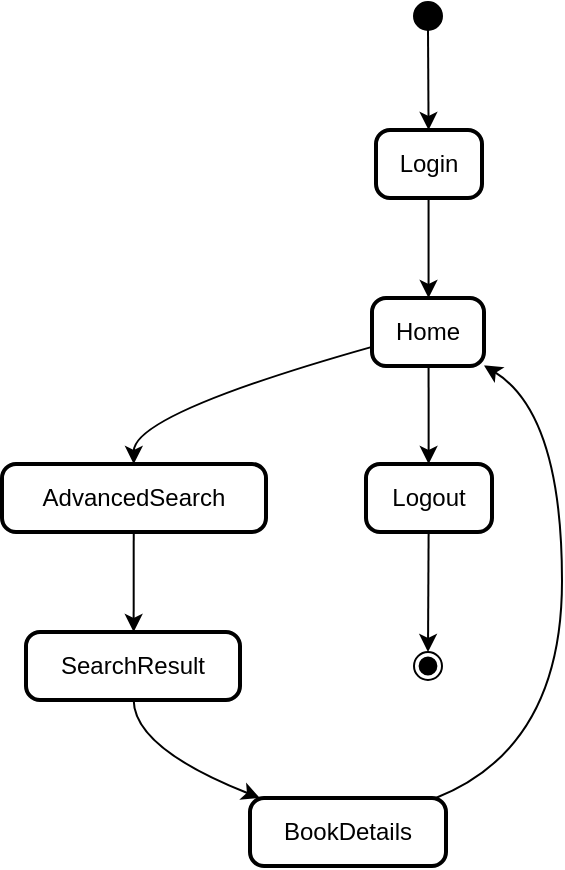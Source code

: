 <mxfile version="22.0.8" type="github">
  <diagram name="第 1 页" id="ojNsFYj9DoFZjEfvvMVM">
    <mxGraphModel>
      <root>
        <mxCell id="0" />
        <mxCell id="1" parent="0" />
        <mxCell id="2" value="" style="ellipse;fillColor=strokeColor;" vertex="1" parent="1">
          <mxGeometry x="214" y="8" width="14" height="14" as="geometry" />
        </mxCell>
        <mxCell id="3" value="Login" style="rounded=1;absoluteArcSize=1;arcSize=14;whiteSpace=wrap;strokeWidth=2;" vertex="1" parent="1">
          <mxGeometry x="195" y="72" width="53" height="34" as="geometry" />
        </mxCell>
        <mxCell id="4" value="Home" style="rounded=1;absoluteArcSize=1;arcSize=14;whiteSpace=wrap;strokeWidth=2;" vertex="1" parent="1">
          <mxGeometry x="193" y="156" width="56" height="34" as="geometry" />
        </mxCell>
        <mxCell id="5" value="AdvancedSearch" style="rounded=1;absoluteArcSize=1;arcSize=14;whiteSpace=wrap;strokeWidth=2;" vertex="1" parent="1">
          <mxGeometry x="8" y="239" width="132" height="34" as="geometry" />
        </mxCell>
        <mxCell id="6" value="SearchResult" style="rounded=1;absoluteArcSize=1;arcSize=14;whiteSpace=wrap;strokeWidth=2;" vertex="1" parent="1">
          <mxGeometry x="20" y="323" width="107" height="34" as="geometry" />
        </mxCell>
        <mxCell id="7" value="BookDetails" style="rounded=1;absoluteArcSize=1;arcSize=14;whiteSpace=wrap;strokeWidth=2;" vertex="1" parent="1">
          <mxGeometry x="132" y="406" width="98" height="34" as="geometry" />
        </mxCell>
        <mxCell id="8" value="Logout" style="rounded=1;absoluteArcSize=1;arcSize=14;whiteSpace=wrap;strokeWidth=2;" vertex="1" parent="1">
          <mxGeometry x="190" y="239" width="63" height="34" as="geometry" />
        </mxCell>
        <mxCell id="9" value="" style="ellipse;shape=endState;fillColor=strokeColor;" vertex="1" parent="1">
          <mxGeometry x="214" y="333" width="14" height="14" as="geometry" />
        </mxCell>
        <mxCell id="10" value="" style="curved=1;startArrow=none;;exitX=0.522;exitY=1;entryX=0.496;entryY=0;" edge="1" parent="1" source="2" target="3">
          <mxGeometry relative="1" as="geometry">
            <Array as="points" />
          </mxGeometry>
        </mxCell>
        <mxCell id="11" value="" style="curved=1;startArrow=none;;exitX=0.496;exitY=0.988;entryX=0.505;entryY=-0.012;" edge="1" parent="1" source="3" target="4">
          <mxGeometry relative="1" as="geometry">
            <Array as="points" />
          </mxGeometry>
        </mxCell>
        <mxCell id="12" value="" style="curved=1;startArrow=none;;exitX=0.005;exitY=0.716;entryX=0.499;entryY=0.006;" edge="1" parent="1" source="4" target="5">
          <mxGeometry relative="1" as="geometry">
            <Array as="points">
              <mxPoint x="74" y="214" />
            </Array>
          </mxGeometry>
        </mxCell>
        <mxCell id="13" value="" style="curved=1;startArrow=none;;exitX=0.499;exitY=0.994;entryX=0.503;entryY=-0.006;" edge="1" parent="1" source="5" target="6">
          <mxGeometry relative="1" as="geometry">
            <Array as="points" />
          </mxGeometry>
        </mxCell>
        <mxCell id="14" value="" style="curved=1;startArrow=none;;exitX=0.503;exitY=0.982;entryX=0.06;entryY=0.011;" edge="1" parent="1" source="6" target="7">
          <mxGeometry relative="1" as="geometry">
            <Array as="points">
              <mxPoint x="74" y="381" />
            </Array>
          </mxGeometry>
        </mxCell>
        <mxCell id="15" value="" style="curved=1;startArrow=none;;exitX=0.938;exitY=0.011;entryX=0.984;entryY=0.976;" edge="1" parent="1" source="7" target="4">
          <mxGeometry relative="1" as="geometry">
            <Array as="points">
              <mxPoint x="288" y="381" />
              <mxPoint x="288" y="214" />
            </Array>
          </mxGeometry>
        </mxCell>
        <mxCell id="16" value="" style="curved=1;startArrow=none;;exitX=0.505;exitY=0.976;entryX=0.497;entryY=0.006;" edge="1" parent="1" source="4" target="8">
          <mxGeometry relative="1" as="geometry">
            <Array as="points" />
          </mxGeometry>
        </mxCell>
        <mxCell id="17" value="" style="curved=1;startArrow=none;;exitX=0.497;exitY=0.994;entryX=0.522;entryY=-0.03;" edge="1" parent="1" source="8" target="9">
          <mxGeometry relative="1" as="geometry">
            <Array as="points" />
          </mxGeometry>
        </mxCell>
      </root>
    </mxGraphModel>
  </diagram>
</mxfile>
